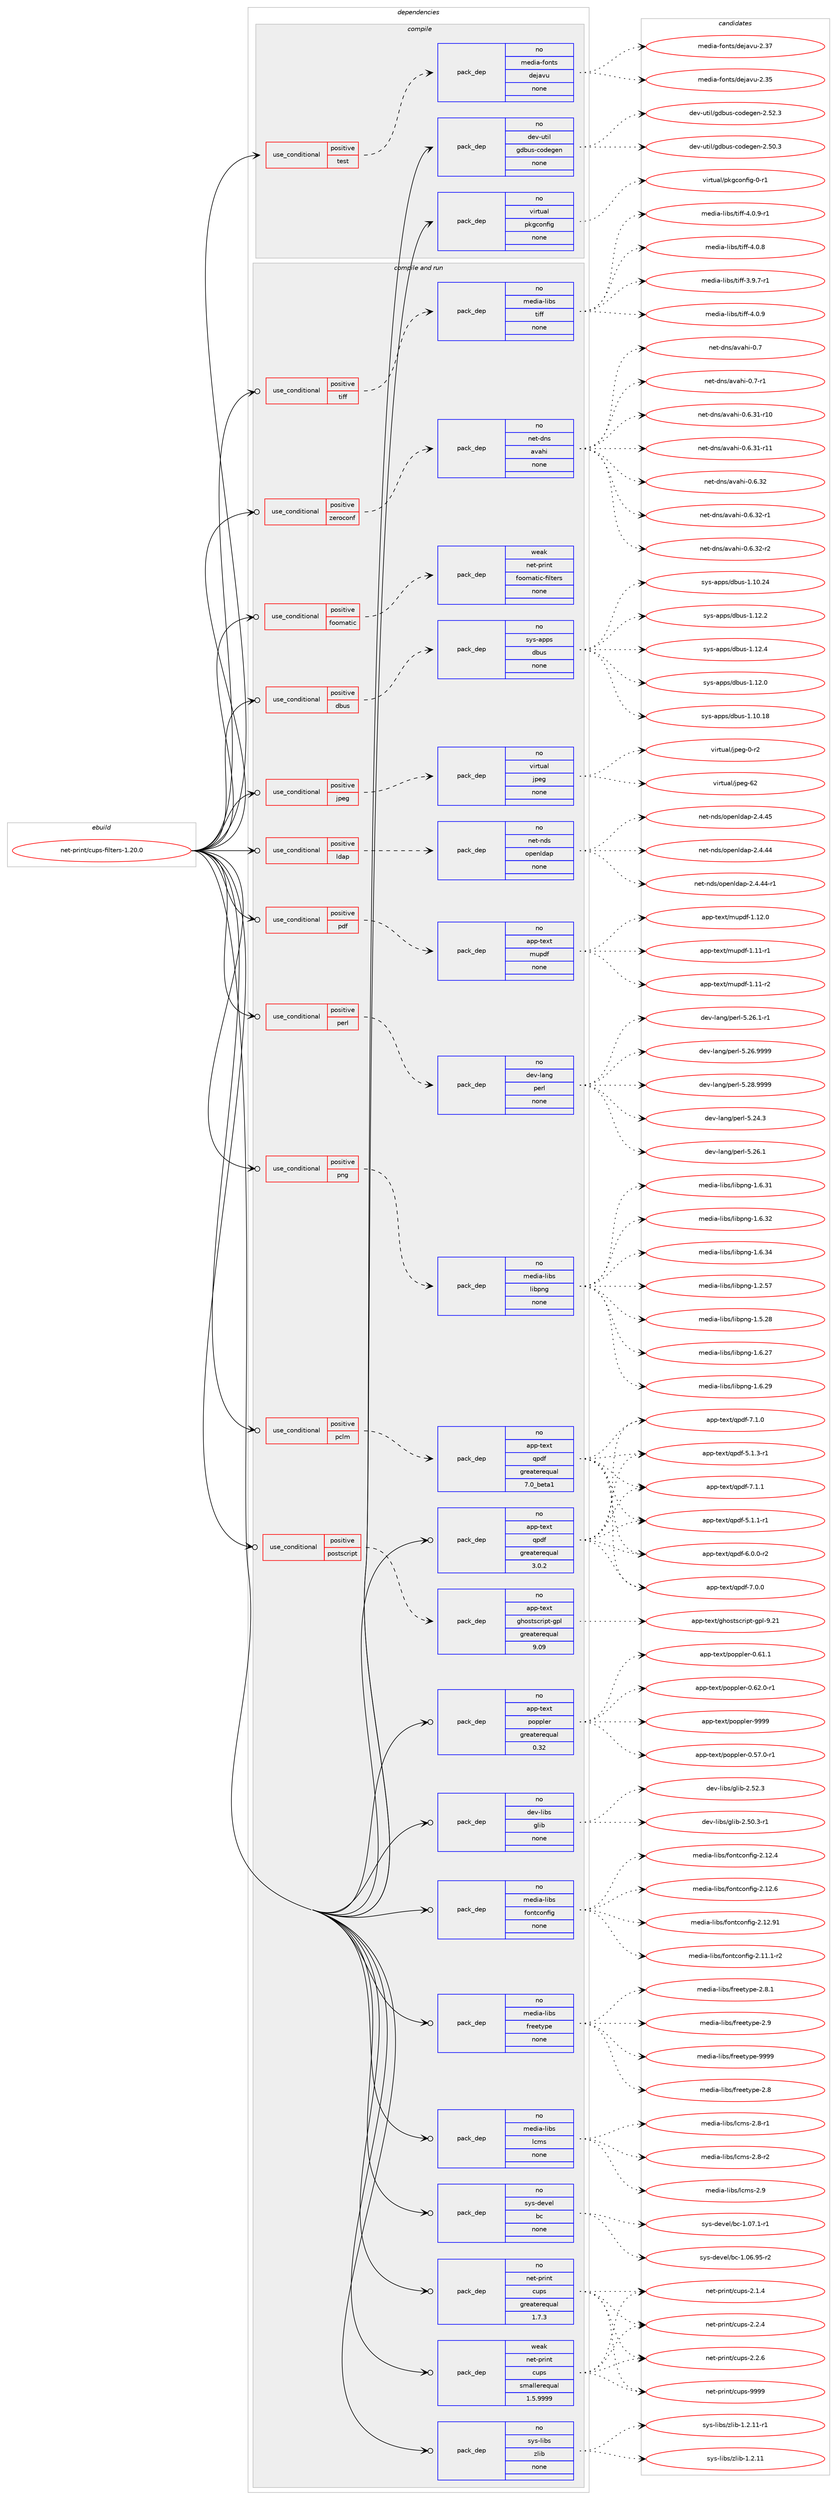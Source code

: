 digraph prolog {

# *************
# Graph options
# *************

newrank=true;
concentrate=true;
compound=true;
graph [rankdir=LR,fontname=Helvetica,fontsize=10,ranksep=1.5];#, ranksep=2.5, nodesep=0.2];
edge  [arrowhead=vee];
node  [fontname=Helvetica,fontsize=10];

# **********
# The ebuild
# **********

subgraph cluster_leftcol {
color=gray;
rank=same;
label=<<i>ebuild</i>>;
id [label="net-print/cups-filters-1.20.0", color=red, width=4, href="../net-print/cups-filters-1.20.0.svg"];
}

# ****************
# The dependencies
# ****************

subgraph cluster_midcol {
color=gray;
label=<<i>dependencies</i>>;
subgraph cluster_compile {
fillcolor="#eeeeee";
style=filled;
label=<<i>compile</i>>;
subgraph cond177 {
dependency597 [label=<<TABLE BORDER="0" CELLBORDER="1" CELLSPACING="0" CELLPADDING="4"><TR><TD ROWSPAN="3" CELLPADDING="10">use_conditional</TD></TR><TR><TD>positive</TD></TR><TR><TD>test</TD></TR></TABLE>>, shape=none, color=red];
subgraph pack406 {
dependency598 [label=<<TABLE BORDER="0" CELLBORDER="1" CELLSPACING="0" CELLPADDING="4" WIDTH="220"><TR><TD ROWSPAN="6" CELLPADDING="30">pack_dep</TD></TR><TR><TD WIDTH="110">no</TD></TR><TR><TD>media-fonts</TD></TR><TR><TD>dejavu</TD></TR><TR><TD>none</TD></TR><TR><TD></TD></TR></TABLE>>, shape=none, color=blue];
}
dependency597:e -> dependency598:w [weight=20,style="dashed",arrowhead="vee"];
}
id:e -> dependency597:w [weight=20,style="solid",arrowhead="vee"];
subgraph pack407 {
dependency599 [label=<<TABLE BORDER="0" CELLBORDER="1" CELLSPACING="0" CELLPADDING="4" WIDTH="220"><TR><TD ROWSPAN="6" CELLPADDING="30">pack_dep</TD></TR><TR><TD WIDTH="110">no</TD></TR><TR><TD>dev-util</TD></TR><TR><TD>gdbus-codegen</TD></TR><TR><TD>none</TD></TR><TR><TD></TD></TR></TABLE>>, shape=none, color=blue];
}
id:e -> dependency599:w [weight=20,style="solid",arrowhead="vee"];
subgraph pack408 {
dependency600 [label=<<TABLE BORDER="0" CELLBORDER="1" CELLSPACING="0" CELLPADDING="4" WIDTH="220"><TR><TD ROWSPAN="6" CELLPADDING="30">pack_dep</TD></TR><TR><TD WIDTH="110">no</TD></TR><TR><TD>virtual</TD></TR><TR><TD>pkgconfig</TD></TR><TR><TD>none</TD></TR><TR><TD></TD></TR></TABLE>>, shape=none, color=blue];
}
id:e -> dependency600:w [weight=20,style="solid",arrowhead="vee"];
}
subgraph cluster_compileandrun {
fillcolor="#eeeeee";
style=filled;
label=<<i>compile and run</i>>;
subgraph cond178 {
dependency601 [label=<<TABLE BORDER="0" CELLBORDER="1" CELLSPACING="0" CELLPADDING="4"><TR><TD ROWSPAN="3" CELLPADDING="10">use_conditional</TD></TR><TR><TD>positive</TD></TR><TR><TD>dbus</TD></TR></TABLE>>, shape=none, color=red];
subgraph pack409 {
dependency602 [label=<<TABLE BORDER="0" CELLBORDER="1" CELLSPACING="0" CELLPADDING="4" WIDTH="220"><TR><TD ROWSPAN="6" CELLPADDING="30">pack_dep</TD></TR><TR><TD WIDTH="110">no</TD></TR><TR><TD>sys-apps</TD></TR><TR><TD>dbus</TD></TR><TR><TD>none</TD></TR><TR><TD></TD></TR></TABLE>>, shape=none, color=blue];
}
dependency601:e -> dependency602:w [weight=20,style="dashed",arrowhead="vee"];
}
id:e -> dependency601:w [weight=20,style="solid",arrowhead="odotvee"];
subgraph cond179 {
dependency603 [label=<<TABLE BORDER="0" CELLBORDER="1" CELLSPACING="0" CELLPADDING="4"><TR><TD ROWSPAN="3" CELLPADDING="10">use_conditional</TD></TR><TR><TD>positive</TD></TR><TR><TD>foomatic</TD></TR></TABLE>>, shape=none, color=red];
subgraph pack410 {
dependency604 [label=<<TABLE BORDER="0" CELLBORDER="1" CELLSPACING="0" CELLPADDING="4" WIDTH="220"><TR><TD ROWSPAN="6" CELLPADDING="30">pack_dep</TD></TR><TR><TD WIDTH="110">weak</TD></TR><TR><TD>net-print</TD></TR><TR><TD>foomatic-filters</TD></TR><TR><TD>none</TD></TR><TR><TD></TD></TR></TABLE>>, shape=none, color=blue];
}
dependency603:e -> dependency604:w [weight=20,style="dashed",arrowhead="vee"];
}
id:e -> dependency603:w [weight=20,style="solid",arrowhead="odotvee"];
subgraph cond180 {
dependency605 [label=<<TABLE BORDER="0" CELLBORDER="1" CELLSPACING="0" CELLPADDING="4"><TR><TD ROWSPAN="3" CELLPADDING="10">use_conditional</TD></TR><TR><TD>positive</TD></TR><TR><TD>jpeg</TD></TR></TABLE>>, shape=none, color=red];
subgraph pack411 {
dependency606 [label=<<TABLE BORDER="0" CELLBORDER="1" CELLSPACING="0" CELLPADDING="4" WIDTH="220"><TR><TD ROWSPAN="6" CELLPADDING="30">pack_dep</TD></TR><TR><TD WIDTH="110">no</TD></TR><TR><TD>virtual</TD></TR><TR><TD>jpeg</TD></TR><TR><TD>none</TD></TR><TR><TD></TD></TR></TABLE>>, shape=none, color=blue];
}
dependency605:e -> dependency606:w [weight=20,style="dashed",arrowhead="vee"];
}
id:e -> dependency605:w [weight=20,style="solid",arrowhead="odotvee"];
subgraph cond181 {
dependency607 [label=<<TABLE BORDER="0" CELLBORDER="1" CELLSPACING="0" CELLPADDING="4"><TR><TD ROWSPAN="3" CELLPADDING="10">use_conditional</TD></TR><TR><TD>positive</TD></TR><TR><TD>ldap</TD></TR></TABLE>>, shape=none, color=red];
subgraph pack412 {
dependency608 [label=<<TABLE BORDER="0" CELLBORDER="1" CELLSPACING="0" CELLPADDING="4" WIDTH="220"><TR><TD ROWSPAN="6" CELLPADDING="30">pack_dep</TD></TR><TR><TD WIDTH="110">no</TD></TR><TR><TD>net-nds</TD></TR><TR><TD>openldap</TD></TR><TR><TD>none</TD></TR><TR><TD></TD></TR></TABLE>>, shape=none, color=blue];
}
dependency607:e -> dependency608:w [weight=20,style="dashed",arrowhead="vee"];
}
id:e -> dependency607:w [weight=20,style="solid",arrowhead="odotvee"];
subgraph cond182 {
dependency609 [label=<<TABLE BORDER="0" CELLBORDER="1" CELLSPACING="0" CELLPADDING="4"><TR><TD ROWSPAN="3" CELLPADDING="10">use_conditional</TD></TR><TR><TD>positive</TD></TR><TR><TD>pclm</TD></TR></TABLE>>, shape=none, color=red];
subgraph pack413 {
dependency610 [label=<<TABLE BORDER="0" CELLBORDER="1" CELLSPACING="0" CELLPADDING="4" WIDTH="220"><TR><TD ROWSPAN="6" CELLPADDING="30">pack_dep</TD></TR><TR><TD WIDTH="110">no</TD></TR><TR><TD>app-text</TD></TR><TR><TD>qpdf</TD></TR><TR><TD>greaterequal</TD></TR><TR><TD>7.0_beta1</TD></TR></TABLE>>, shape=none, color=blue];
}
dependency609:e -> dependency610:w [weight=20,style="dashed",arrowhead="vee"];
}
id:e -> dependency609:w [weight=20,style="solid",arrowhead="odotvee"];
subgraph cond183 {
dependency611 [label=<<TABLE BORDER="0" CELLBORDER="1" CELLSPACING="0" CELLPADDING="4"><TR><TD ROWSPAN="3" CELLPADDING="10">use_conditional</TD></TR><TR><TD>positive</TD></TR><TR><TD>pdf</TD></TR></TABLE>>, shape=none, color=red];
subgraph pack414 {
dependency612 [label=<<TABLE BORDER="0" CELLBORDER="1" CELLSPACING="0" CELLPADDING="4" WIDTH="220"><TR><TD ROWSPAN="6" CELLPADDING="30">pack_dep</TD></TR><TR><TD WIDTH="110">no</TD></TR><TR><TD>app-text</TD></TR><TR><TD>mupdf</TD></TR><TR><TD>none</TD></TR><TR><TD></TD></TR></TABLE>>, shape=none, color=blue];
}
dependency611:e -> dependency612:w [weight=20,style="dashed",arrowhead="vee"];
}
id:e -> dependency611:w [weight=20,style="solid",arrowhead="odotvee"];
subgraph cond184 {
dependency613 [label=<<TABLE BORDER="0" CELLBORDER="1" CELLSPACING="0" CELLPADDING="4"><TR><TD ROWSPAN="3" CELLPADDING="10">use_conditional</TD></TR><TR><TD>positive</TD></TR><TR><TD>perl</TD></TR></TABLE>>, shape=none, color=red];
subgraph pack415 {
dependency614 [label=<<TABLE BORDER="0" CELLBORDER="1" CELLSPACING="0" CELLPADDING="4" WIDTH="220"><TR><TD ROWSPAN="6" CELLPADDING="30">pack_dep</TD></TR><TR><TD WIDTH="110">no</TD></TR><TR><TD>dev-lang</TD></TR><TR><TD>perl</TD></TR><TR><TD>none</TD></TR><TR><TD></TD></TR></TABLE>>, shape=none, color=blue];
}
dependency613:e -> dependency614:w [weight=20,style="dashed",arrowhead="vee"];
}
id:e -> dependency613:w [weight=20,style="solid",arrowhead="odotvee"];
subgraph cond185 {
dependency615 [label=<<TABLE BORDER="0" CELLBORDER="1" CELLSPACING="0" CELLPADDING="4"><TR><TD ROWSPAN="3" CELLPADDING="10">use_conditional</TD></TR><TR><TD>positive</TD></TR><TR><TD>png</TD></TR></TABLE>>, shape=none, color=red];
subgraph pack416 {
dependency616 [label=<<TABLE BORDER="0" CELLBORDER="1" CELLSPACING="0" CELLPADDING="4" WIDTH="220"><TR><TD ROWSPAN="6" CELLPADDING="30">pack_dep</TD></TR><TR><TD WIDTH="110">no</TD></TR><TR><TD>media-libs</TD></TR><TR><TD>libpng</TD></TR><TR><TD>none</TD></TR><TR><TD></TD></TR></TABLE>>, shape=none, color=blue];
}
dependency615:e -> dependency616:w [weight=20,style="dashed",arrowhead="vee"];
}
id:e -> dependency615:w [weight=20,style="solid",arrowhead="odotvee"];
subgraph cond186 {
dependency617 [label=<<TABLE BORDER="0" CELLBORDER="1" CELLSPACING="0" CELLPADDING="4"><TR><TD ROWSPAN="3" CELLPADDING="10">use_conditional</TD></TR><TR><TD>positive</TD></TR><TR><TD>postscript</TD></TR></TABLE>>, shape=none, color=red];
subgraph pack417 {
dependency618 [label=<<TABLE BORDER="0" CELLBORDER="1" CELLSPACING="0" CELLPADDING="4" WIDTH="220"><TR><TD ROWSPAN="6" CELLPADDING="30">pack_dep</TD></TR><TR><TD WIDTH="110">no</TD></TR><TR><TD>app-text</TD></TR><TR><TD>ghostscript-gpl</TD></TR><TR><TD>greaterequal</TD></TR><TR><TD>9.09</TD></TR></TABLE>>, shape=none, color=blue];
}
dependency617:e -> dependency618:w [weight=20,style="dashed",arrowhead="vee"];
}
id:e -> dependency617:w [weight=20,style="solid",arrowhead="odotvee"];
subgraph cond187 {
dependency619 [label=<<TABLE BORDER="0" CELLBORDER="1" CELLSPACING="0" CELLPADDING="4"><TR><TD ROWSPAN="3" CELLPADDING="10">use_conditional</TD></TR><TR><TD>positive</TD></TR><TR><TD>tiff</TD></TR></TABLE>>, shape=none, color=red];
subgraph pack418 {
dependency620 [label=<<TABLE BORDER="0" CELLBORDER="1" CELLSPACING="0" CELLPADDING="4" WIDTH="220"><TR><TD ROWSPAN="6" CELLPADDING="30">pack_dep</TD></TR><TR><TD WIDTH="110">no</TD></TR><TR><TD>media-libs</TD></TR><TR><TD>tiff</TD></TR><TR><TD>none</TD></TR><TR><TD></TD></TR></TABLE>>, shape=none, color=blue];
}
dependency619:e -> dependency620:w [weight=20,style="dashed",arrowhead="vee"];
}
id:e -> dependency619:w [weight=20,style="solid",arrowhead="odotvee"];
subgraph cond188 {
dependency621 [label=<<TABLE BORDER="0" CELLBORDER="1" CELLSPACING="0" CELLPADDING="4"><TR><TD ROWSPAN="3" CELLPADDING="10">use_conditional</TD></TR><TR><TD>positive</TD></TR><TR><TD>zeroconf</TD></TR></TABLE>>, shape=none, color=red];
subgraph pack419 {
dependency622 [label=<<TABLE BORDER="0" CELLBORDER="1" CELLSPACING="0" CELLPADDING="4" WIDTH="220"><TR><TD ROWSPAN="6" CELLPADDING="30">pack_dep</TD></TR><TR><TD WIDTH="110">no</TD></TR><TR><TD>net-dns</TD></TR><TR><TD>avahi</TD></TR><TR><TD>none</TD></TR><TR><TD></TD></TR></TABLE>>, shape=none, color=blue];
}
dependency621:e -> dependency622:w [weight=20,style="dashed",arrowhead="vee"];
}
id:e -> dependency621:w [weight=20,style="solid",arrowhead="odotvee"];
subgraph pack420 {
dependency623 [label=<<TABLE BORDER="0" CELLBORDER="1" CELLSPACING="0" CELLPADDING="4" WIDTH="220"><TR><TD ROWSPAN="6" CELLPADDING="30">pack_dep</TD></TR><TR><TD WIDTH="110">no</TD></TR><TR><TD>app-text</TD></TR><TR><TD>poppler</TD></TR><TR><TD>greaterequal</TD></TR><TR><TD>0.32</TD></TR></TABLE>>, shape=none, color=blue];
}
id:e -> dependency623:w [weight=20,style="solid",arrowhead="odotvee"];
subgraph pack421 {
dependency624 [label=<<TABLE BORDER="0" CELLBORDER="1" CELLSPACING="0" CELLPADDING="4" WIDTH="220"><TR><TD ROWSPAN="6" CELLPADDING="30">pack_dep</TD></TR><TR><TD WIDTH="110">no</TD></TR><TR><TD>app-text</TD></TR><TR><TD>qpdf</TD></TR><TR><TD>greaterequal</TD></TR><TR><TD>3.0.2</TD></TR></TABLE>>, shape=none, color=blue];
}
id:e -> dependency624:w [weight=20,style="solid",arrowhead="odotvee"];
subgraph pack422 {
dependency625 [label=<<TABLE BORDER="0" CELLBORDER="1" CELLSPACING="0" CELLPADDING="4" WIDTH="220"><TR><TD ROWSPAN="6" CELLPADDING="30">pack_dep</TD></TR><TR><TD WIDTH="110">no</TD></TR><TR><TD>dev-libs</TD></TR><TR><TD>glib</TD></TR><TR><TD>none</TD></TR><TR><TD></TD></TR></TABLE>>, shape=none, color=blue];
}
id:e -> dependency625:w [weight=20,style="solid",arrowhead="odotvee"];
subgraph pack423 {
dependency626 [label=<<TABLE BORDER="0" CELLBORDER="1" CELLSPACING="0" CELLPADDING="4" WIDTH="220"><TR><TD ROWSPAN="6" CELLPADDING="30">pack_dep</TD></TR><TR><TD WIDTH="110">no</TD></TR><TR><TD>media-libs</TD></TR><TR><TD>fontconfig</TD></TR><TR><TD>none</TD></TR><TR><TD></TD></TR></TABLE>>, shape=none, color=blue];
}
id:e -> dependency626:w [weight=20,style="solid",arrowhead="odotvee"];
subgraph pack424 {
dependency627 [label=<<TABLE BORDER="0" CELLBORDER="1" CELLSPACING="0" CELLPADDING="4" WIDTH="220"><TR><TD ROWSPAN="6" CELLPADDING="30">pack_dep</TD></TR><TR><TD WIDTH="110">no</TD></TR><TR><TD>media-libs</TD></TR><TR><TD>freetype</TD></TR><TR><TD>none</TD></TR><TR><TD></TD></TR></TABLE>>, shape=none, color=blue];
}
id:e -> dependency627:w [weight=20,style="solid",arrowhead="odotvee"];
subgraph pack425 {
dependency628 [label=<<TABLE BORDER="0" CELLBORDER="1" CELLSPACING="0" CELLPADDING="4" WIDTH="220"><TR><TD ROWSPAN="6" CELLPADDING="30">pack_dep</TD></TR><TR><TD WIDTH="110">no</TD></TR><TR><TD>media-libs</TD></TR><TR><TD>lcms</TD></TR><TR><TD>none</TD></TR><TR><TD></TD></TR></TABLE>>, shape=none, color=blue];
}
id:e -> dependency628:w [weight=20,style="solid",arrowhead="odotvee"];
subgraph pack426 {
dependency629 [label=<<TABLE BORDER="0" CELLBORDER="1" CELLSPACING="0" CELLPADDING="4" WIDTH="220"><TR><TD ROWSPAN="6" CELLPADDING="30">pack_dep</TD></TR><TR><TD WIDTH="110">no</TD></TR><TR><TD>net-print</TD></TR><TR><TD>cups</TD></TR><TR><TD>greaterequal</TD></TR><TR><TD>1.7.3</TD></TR></TABLE>>, shape=none, color=blue];
}
id:e -> dependency629:w [weight=20,style="solid",arrowhead="odotvee"];
subgraph pack427 {
dependency630 [label=<<TABLE BORDER="0" CELLBORDER="1" CELLSPACING="0" CELLPADDING="4" WIDTH="220"><TR><TD ROWSPAN="6" CELLPADDING="30">pack_dep</TD></TR><TR><TD WIDTH="110">no</TD></TR><TR><TD>sys-devel</TD></TR><TR><TD>bc</TD></TR><TR><TD>none</TD></TR><TR><TD></TD></TR></TABLE>>, shape=none, color=blue];
}
id:e -> dependency630:w [weight=20,style="solid",arrowhead="odotvee"];
subgraph pack428 {
dependency631 [label=<<TABLE BORDER="0" CELLBORDER="1" CELLSPACING="0" CELLPADDING="4" WIDTH="220"><TR><TD ROWSPAN="6" CELLPADDING="30">pack_dep</TD></TR><TR><TD WIDTH="110">no</TD></TR><TR><TD>sys-libs</TD></TR><TR><TD>zlib</TD></TR><TR><TD>none</TD></TR><TR><TD></TD></TR></TABLE>>, shape=none, color=blue];
}
id:e -> dependency631:w [weight=20,style="solid",arrowhead="odotvee"];
subgraph pack429 {
dependency632 [label=<<TABLE BORDER="0" CELLBORDER="1" CELLSPACING="0" CELLPADDING="4" WIDTH="220"><TR><TD ROWSPAN="6" CELLPADDING="30">pack_dep</TD></TR><TR><TD WIDTH="110">weak</TD></TR><TR><TD>net-print</TD></TR><TR><TD>cups</TD></TR><TR><TD>smallerequal</TD></TR><TR><TD>1.5.9999</TD></TR></TABLE>>, shape=none, color=blue];
}
id:e -> dependency632:w [weight=20,style="solid",arrowhead="odotvee"];
}
subgraph cluster_run {
fillcolor="#eeeeee";
style=filled;
label=<<i>run</i>>;
}
}

# **************
# The candidates
# **************

subgraph cluster_choices {
rank=same;
color=gray;
label=<<i>candidates</i>>;

subgraph choice406 {
color=black;
nodesep=1;
choice109101100105974510211111011611547100101106971181174550465153 [label="media-fonts/dejavu-2.35", color=red, width=4,href="../media-fonts/dejavu-2.35.svg"];
choice109101100105974510211111011611547100101106971181174550465155 [label="media-fonts/dejavu-2.37", color=red, width=4,href="../media-fonts/dejavu-2.37.svg"];
dependency598:e -> choice109101100105974510211111011611547100101106971181174550465153:w [style=dotted,weight="100"];
dependency598:e -> choice109101100105974510211111011611547100101106971181174550465155:w [style=dotted,weight="100"];
}
subgraph choice407 {
color=black;
nodesep=1;
choice100101118451171161051084710310098117115459911110010110310111045504653484651 [label="dev-util/gdbus-codegen-2.50.3", color=red, width=4,href="../dev-util/gdbus-codegen-2.50.3.svg"];
choice100101118451171161051084710310098117115459911110010110310111045504653504651 [label="dev-util/gdbus-codegen-2.52.3", color=red, width=4,href="../dev-util/gdbus-codegen-2.52.3.svg"];
dependency599:e -> choice100101118451171161051084710310098117115459911110010110310111045504653484651:w [style=dotted,weight="100"];
dependency599:e -> choice100101118451171161051084710310098117115459911110010110310111045504653504651:w [style=dotted,weight="100"];
}
subgraph choice408 {
color=black;
nodesep=1;
choice11810511411611797108471121071039911111010210510345484511449 [label="virtual/pkgconfig-0-r1", color=red, width=4,href="../virtual/pkgconfig-0-r1.svg"];
dependency600:e -> choice11810511411611797108471121071039911111010210510345484511449:w [style=dotted,weight="100"];
}
subgraph choice409 {
color=black;
nodesep=1;
choice1151211154597112112115471009811711545494649504648 [label="sys-apps/dbus-1.12.0", color=red, width=4,href="../sys-apps/dbus-1.12.0.svg"];
choice115121115459711211211547100981171154549464948464956 [label="sys-apps/dbus-1.10.18", color=red, width=4,href="../sys-apps/dbus-1.10.18.svg"];
choice115121115459711211211547100981171154549464948465052 [label="sys-apps/dbus-1.10.24", color=red, width=4,href="../sys-apps/dbus-1.10.24.svg"];
choice1151211154597112112115471009811711545494649504650 [label="sys-apps/dbus-1.12.2", color=red, width=4,href="../sys-apps/dbus-1.12.2.svg"];
choice1151211154597112112115471009811711545494649504652 [label="sys-apps/dbus-1.12.4", color=red, width=4,href="../sys-apps/dbus-1.12.4.svg"];
dependency602:e -> choice1151211154597112112115471009811711545494649504648:w [style=dotted,weight="100"];
dependency602:e -> choice115121115459711211211547100981171154549464948464956:w [style=dotted,weight="100"];
dependency602:e -> choice115121115459711211211547100981171154549464948465052:w [style=dotted,weight="100"];
dependency602:e -> choice1151211154597112112115471009811711545494649504650:w [style=dotted,weight="100"];
dependency602:e -> choice1151211154597112112115471009811711545494649504652:w [style=dotted,weight="100"];
}
subgraph choice410 {
color=black;
nodesep=1;
}
subgraph choice411 {
color=black;
nodesep=1;
choice118105114116117971084710611210110345484511450 [label="virtual/jpeg-0-r2", color=red, width=4,href="../virtual/jpeg-0-r2.svg"];
choice1181051141161179710847106112101103455450 [label="virtual/jpeg-62", color=red, width=4,href="../virtual/jpeg-62.svg"];
dependency606:e -> choice118105114116117971084710611210110345484511450:w [style=dotted,weight="100"];
dependency606:e -> choice1181051141161179710847106112101103455450:w [style=dotted,weight="100"];
}
subgraph choice412 {
color=black;
nodesep=1;
choice11010111645110100115471111121011101081009711245504652465252 [label="net-nds/openldap-2.4.44", color=red, width=4,href="../net-nds/openldap-2.4.44.svg"];
choice110101116451101001154711111210111010810097112455046524652524511449 [label="net-nds/openldap-2.4.44-r1", color=red, width=4,href="../net-nds/openldap-2.4.44-r1.svg"];
choice11010111645110100115471111121011101081009711245504652465253 [label="net-nds/openldap-2.4.45", color=red, width=4,href="../net-nds/openldap-2.4.45.svg"];
dependency608:e -> choice11010111645110100115471111121011101081009711245504652465252:w [style=dotted,weight="100"];
dependency608:e -> choice110101116451101001154711111210111010810097112455046524652524511449:w [style=dotted,weight="100"];
dependency608:e -> choice11010111645110100115471111121011101081009711245504652465253:w [style=dotted,weight="100"];
}
subgraph choice413 {
color=black;
nodesep=1;
choice9711211245116101120116471131121001024553464946494511449 [label="app-text/qpdf-5.1.1-r1", color=red, width=4,href="../app-text/qpdf-5.1.1-r1.svg"];
choice9711211245116101120116471131121001024553464946514511449 [label="app-text/qpdf-5.1.3-r1", color=red, width=4,href="../app-text/qpdf-5.1.3-r1.svg"];
choice9711211245116101120116471131121001024554464846484511450 [label="app-text/qpdf-6.0.0-r2", color=red, width=4,href="../app-text/qpdf-6.0.0-r2.svg"];
choice971121124511610112011647113112100102455546484648 [label="app-text/qpdf-7.0.0", color=red, width=4,href="../app-text/qpdf-7.0.0.svg"];
choice971121124511610112011647113112100102455546494648 [label="app-text/qpdf-7.1.0", color=red, width=4,href="../app-text/qpdf-7.1.0.svg"];
choice971121124511610112011647113112100102455546494649 [label="app-text/qpdf-7.1.1", color=red, width=4,href="../app-text/qpdf-7.1.1.svg"];
dependency610:e -> choice9711211245116101120116471131121001024553464946494511449:w [style=dotted,weight="100"];
dependency610:e -> choice9711211245116101120116471131121001024553464946514511449:w [style=dotted,weight="100"];
dependency610:e -> choice9711211245116101120116471131121001024554464846484511450:w [style=dotted,weight="100"];
dependency610:e -> choice971121124511610112011647113112100102455546484648:w [style=dotted,weight="100"];
dependency610:e -> choice971121124511610112011647113112100102455546494648:w [style=dotted,weight="100"];
dependency610:e -> choice971121124511610112011647113112100102455546494649:w [style=dotted,weight="100"];
}
subgraph choice414 {
color=black;
nodesep=1;
choice97112112451161011201164710911711210010245494649494511449 [label="app-text/mupdf-1.11-r1", color=red, width=4,href="../app-text/mupdf-1.11-r1.svg"];
choice97112112451161011201164710911711210010245494649494511450 [label="app-text/mupdf-1.11-r2", color=red, width=4,href="../app-text/mupdf-1.11-r2.svg"];
choice97112112451161011201164710911711210010245494649504648 [label="app-text/mupdf-1.12.0", color=red, width=4,href="../app-text/mupdf-1.12.0.svg"];
dependency612:e -> choice97112112451161011201164710911711210010245494649494511449:w [style=dotted,weight="100"];
dependency612:e -> choice97112112451161011201164710911711210010245494649494511450:w [style=dotted,weight="100"];
dependency612:e -> choice97112112451161011201164710911711210010245494649504648:w [style=dotted,weight="100"];
}
subgraph choice415 {
color=black;
nodesep=1;
choice10010111845108971101034711210111410845534650524651 [label="dev-lang/perl-5.24.3", color=red, width=4,href="../dev-lang/perl-5.24.3.svg"];
choice10010111845108971101034711210111410845534650544649 [label="dev-lang/perl-5.26.1", color=red, width=4,href="../dev-lang/perl-5.26.1.svg"];
choice100101118451089711010347112101114108455346505446494511449 [label="dev-lang/perl-5.26.1-r1", color=red, width=4,href="../dev-lang/perl-5.26.1-r1.svg"];
choice10010111845108971101034711210111410845534650544657575757 [label="dev-lang/perl-5.26.9999", color=red, width=4,href="../dev-lang/perl-5.26.9999.svg"];
choice10010111845108971101034711210111410845534650564657575757 [label="dev-lang/perl-5.28.9999", color=red, width=4,href="../dev-lang/perl-5.28.9999.svg"];
dependency614:e -> choice10010111845108971101034711210111410845534650524651:w [style=dotted,weight="100"];
dependency614:e -> choice10010111845108971101034711210111410845534650544649:w [style=dotted,weight="100"];
dependency614:e -> choice100101118451089711010347112101114108455346505446494511449:w [style=dotted,weight="100"];
dependency614:e -> choice10010111845108971101034711210111410845534650544657575757:w [style=dotted,weight="100"];
dependency614:e -> choice10010111845108971101034711210111410845534650564657575757:w [style=dotted,weight="100"];
}
subgraph choice416 {
color=black;
nodesep=1;
choice109101100105974510810598115471081059811211010345494650465355 [label="media-libs/libpng-1.2.57", color=red, width=4,href="../media-libs/libpng-1.2.57.svg"];
choice109101100105974510810598115471081059811211010345494653465056 [label="media-libs/libpng-1.5.28", color=red, width=4,href="../media-libs/libpng-1.5.28.svg"];
choice109101100105974510810598115471081059811211010345494654465055 [label="media-libs/libpng-1.6.27", color=red, width=4,href="../media-libs/libpng-1.6.27.svg"];
choice109101100105974510810598115471081059811211010345494654465057 [label="media-libs/libpng-1.6.29", color=red, width=4,href="../media-libs/libpng-1.6.29.svg"];
choice109101100105974510810598115471081059811211010345494654465149 [label="media-libs/libpng-1.6.31", color=red, width=4,href="../media-libs/libpng-1.6.31.svg"];
choice109101100105974510810598115471081059811211010345494654465150 [label="media-libs/libpng-1.6.32", color=red, width=4,href="../media-libs/libpng-1.6.32.svg"];
choice109101100105974510810598115471081059811211010345494654465152 [label="media-libs/libpng-1.6.34", color=red, width=4,href="../media-libs/libpng-1.6.34.svg"];
dependency616:e -> choice109101100105974510810598115471081059811211010345494650465355:w [style=dotted,weight="100"];
dependency616:e -> choice109101100105974510810598115471081059811211010345494653465056:w [style=dotted,weight="100"];
dependency616:e -> choice109101100105974510810598115471081059811211010345494654465055:w [style=dotted,weight="100"];
dependency616:e -> choice109101100105974510810598115471081059811211010345494654465057:w [style=dotted,weight="100"];
dependency616:e -> choice109101100105974510810598115471081059811211010345494654465149:w [style=dotted,weight="100"];
dependency616:e -> choice109101100105974510810598115471081059811211010345494654465150:w [style=dotted,weight="100"];
dependency616:e -> choice109101100105974510810598115471081059811211010345494654465152:w [style=dotted,weight="100"];
}
subgraph choice417 {
color=black;
nodesep=1;
choice97112112451161011201164710310411111511611599114105112116451031121084557465049 [label="app-text/ghostscript-gpl-9.21", color=red, width=4,href="../app-text/ghostscript-gpl-9.21.svg"];
dependency618:e -> choice97112112451161011201164710310411111511611599114105112116451031121084557465049:w [style=dotted,weight="100"];
}
subgraph choice418 {
color=black;
nodesep=1;
choice109101100105974510810598115471161051021024551465746554511449 [label="media-libs/tiff-3.9.7-r1", color=red, width=4,href="../media-libs/tiff-3.9.7-r1.svg"];
choice10910110010597451081059811547116105102102455246484656 [label="media-libs/tiff-4.0.8", color=red, width=4,href="../media-libs/tiff-4.0.8.svg"];
choice10910110010597451081059811547116105102102455246484657 [label="media-libs/tiff-4.0.9", color=red, width=4,href="../media-libs/tiff-4.0.9.svg"];
choice109101100105974510810598115471161051021024552464846574511449 [label="media-libs/tiff-4.0.9-r1", color=red, width=4,href="../media-libs/tiff-4.0.9-r1.svg"];
dependency620:e -> choice109101100105974510810598115471161051021024551465746554511449:w [style=dotted,weight="100"];
dependency620:e -> choice10910110010597451081059811547116105102102455246484656:w [style=dotted,weight="100"];
dependency620:e -> choice10910110010597451081059811547116105102102455246484657:w [style=dotted,weight="100"];
dependency620:e -> choice109101100105974510810598115471161051021024552464846574511449:w [style=dotted,weight="100"];
}
subgraph choice419 {
color=black;
nodesep=1;
choice1101011164510011011547971189710410545484654465149451144948 [label="net-dns/avahi-0.6.31-r10", color=red, width=4,href="../net-dns/avahi-0.6.31-r10.svg"];
choice1101011164510011011547971189710410545484654465149451144949 [label="net-dns/avahi-0.6.31-r11", color=red, width=4,href="../net-dns/avahi-0.6.31-r11.svg"];
choice1101011164510011011547971189710410545484654465150 [label="net-dns/avahi-0.6.32", color=red, width=4,href="../net-dns/avahi-0.6.32.svg"];
choice11010111645100110115479711897104105454846544651504511449 [label="net-dns/avahi-0.6.32-r1", color=red, width=4,href="../net-dns/avahi-0.6.32-r1.svg"];
choice11010111645100110115479711897104105454846544651504511450 [label="net-dns/avahi-0.6.32-r2", color=red, width=4,href="../net-dns/avahi-0.6.32-r2.svg"];
choice1101011164510011011547971189710410545484655 [label="net-dns/avahi-0.7", color=red, width=4,href="../net-dns/avahi-0.7.svg"];
choice11010111645100110115479711897104105454846554511449 [label="net-dns/avahi-0.7-r1", color=red, width=4,href="../net-dns/avahi-0.7-r1.svg"];
dependency622:e -> choice1101011164510011011547971189710410545484654465149451144948:w [style=dotted,weight="100"];
dependency622:e -> choice1101011164510011011547971189710410545484654465149451144949:w [style=dotted,weight="100"];
dependency622:e -> choice1101011164510011011547971189710410545484654465150:w [style=dotted,weight="100"];
dependency622:e -> choice11010111645100110115479711897104105454846544651504511449:w [style=dotted,weight="100"];
dependency622:e -> choice11010111645100110115479711897104105454846544651504511450:w [style=dotted,weight="100"];
dependency622:e -> choice1101011164510011011547971189710410545484655:w [style=dotted,weight="100"];
dependency622:e -> choice11010111645100110115479711897104105454846554511449:w [style=dotted,weight="100"];
}
subgraph choice420 {
color=black;
nodesep=1;
choice971121124511610112011647112111112112108101114454846535546484511449 [label="app-text/poppler-0.57.0-r1", color=red, width=4,href="../app-text/poppler-0.57.0-r1.svg"];
choice97112112451161011201164711211111211210810111445484654494649 [label="app-text/poppler-0.61.1", color=red, width=4,href="../app-text/poppler-0.61.1.svg"];
choice971121124511610112011647112111112112108101114454846545046484511449 [label="app-text/poppler-0.62.0-r1", color=red, width=4,href="../app-text/poppler-0.62.0-r1.svg"];
choice9711211245116101120116471121111121121081011144557575757 [label="app-text/poppler-9999", color=red, width=4,href="../app-text/poppler-9999.svg"];
dependency623:e -> choice971121124511610112011647112111112112108101114454846535546484511449:w [style=dotted,weight="100"];
dependency623:e -> choice97112112451161011201164711211111211210810111445484654494649:w [style=dotted,weight="100"];
dependency623:e -> choice971121124511610112011647112111112112108101114454846545046484511449:w [style=dotted,weight="100"];
dependency623:e -> choice9711211245116101120116471121111121121081011144557575757:w [style=dotted,weight="100"];
}
subgraph choice421 {
color=black;
nodesep=1;
choice9711211245116101120116471131121001024553464946494511449 [label="app-text/qpdf-5.1.1-r1", color=red, width=4,href="../app-text/qpdf-5.1.1-r1.svg"];
choice9711211245116101120116471131121001024553464946514511449 [label="app-text/qpdf-5.1.3-r1", color=red, width=4,href="../app-text/qpdf-5.1.3-r1.svg"];
choice9711211245116101120116471131121001024554464846484511450 [label="app-text/qpdf-6.0.0-r2", color=red, width=4,href="../app-text/qpdf-6.0.0-r2.svg"];
choice971121124511610112011647113112100102455546484648 [label="app-text/qpdf-7.0.0", color=red, width=4,href="../app-text/qpdf-7.0.0.svg"];
choice971121124511610112011647113112100102455546494648 [label="app-text/qpdf-7.1.0", color=red, width=4,href="../app-text/qpdf-7.1.0.svg"];
choice971121124511610112011647113112100102455546494649 [label="app-text/qpdf-7.1.1", color=red, width=4,href="../app-text/qpdf-7.1.1.svg"];
dependency624:e -> choice9711211245116101120116471131121001024553464946494511449:w [style=dotted,weight="100"];
dependency624:e -> choice9711211245116101120116471131121001024553464946514511449:w [style=dotted,weight="100"];
dependency624:e -> choice9711211245116101120116471131121001024554464846484511450:w [style=dotted,weight="100"];
dependency624:e -> choice971121124511610112011647113112100102455546484648:w [style=dotted,weight="100"];
dependency624:e -> choice971121124511610112011647113112100102455546494648:w [style=dotted,weight="100"];
dependency624:e -> choice971121124511610112011647113112100102455546494649:w [style=dotted,weight="100"];
}
subgraph choice422 {
color=black;
nodesep=1;
choice10010111845108105981154710310810598455046534846514511449 [label="dev-libs/glib-2.50.3-r1", color=red, width=4,href="../dev-libs/glib-2.50.3-r1.svg"];
choice1001011184510810598115471031081059845504653504651 [label="dev-libs/glib-2.52.3", color=red, width=4,href="../dev-libs/glib-2.52.3.svg"];
dependency625:e -> choice10010111845108105981154710310810598455046534846514511449:w [style=dotted,weight="100"];
dependency625:e -> choice1001011184510810598115471031081059845504653504651:w [style=dotted,weight="100"];
}
subgraph choice423 {
color=black;
nodesep=1;
choice1091011001059745108105981154710211111011699111110102105103455046494946494511450 [label="media-libs/fontconfig-2.11.1-r2", color=red, width=4,href="../media-libs/fontconfig-2.11.1-r2.svg"];
choice109101100105974510810598115471021111101169911111010210510345504649504652 [label="media-libs/fontconfig-2.12.4", color=red, width=4,href="../media-libs/fontconfig-2.12.4.svg"];
choice109101100105974510810598115471021111101169911111010210510345504649504654 [label="media-libs/fontconfig-2.12.6", color=red, width=4,href="../media-libs/fontconfig-2.12.6.svg"];
choice10910110010597451081059811547102111110116991111101021051034550464950465749 [label="media-libs/fontconfig-2.12.91", color=red, width=4,href="../media-libs/fontconfig-2.12.91.svg"];
dependency626:e -> choice1091011001059745108105981154710211111011699111110102105103455046494946494511450:w [style=dotted,weight="100"];
dependency626:e -> choice109101100105974510810598115471021111101169911111010210510345504649504652:w [style=dotted,weight="100"];
dependency626:e -> choice109101100105974510810598115471021111101169911111010210510345504649504654:w [style=dotted,weight="100"];
dependency626:e -> choice10910110010597451081059811547102111110116991111101021051034550464950465749:w [style=dotted,weight="100"];
}
subgraph choice424 {
color=black;
nodesep=1;
choice1091011001059745108105981154710211410110111612111210145504656 [label="media-libs/freetype-2.8", color=red, width=4,href="../media-libs/freetype-2.8.svg"];
choice10910110010597451081059811547102114101101116121112101455046564649 [label="media-libs/freetype-2.8.1", color=red, width=4,href="../media-libs/freetype-2.8.1.svg"];
choice1091011001059745108105981154710211410110111612111210145504657 [label="media-libs/freetype-2.9", color=red, width=4,href="../media-libs/freetype-2.9.svg"];
choice109101100105974510810598115471021141011011161211121014557575757 [label="media-libs/freetype-9999", color=red, width=4,href="../media-libs/freetype-9999.svg"];
dependency627:e -> choice1091011001059745108105981154710211410110111612111210145504656:w [style=dotted,weight="100"];
dependency627:e -> choice10910110010597451081059811547102114101101116121112101455046564649:w [style=dotted,weight="100"];
dependency627:e -> choice1091011001059745108105981154710211410110111612111210145504657:w [style=dotted,weight="100"];
dependency627:e -> choice109101100105974510810598115471021141011011161211121014557575757:w [style=dotted,weight="100"];
}
subgraph choice425 {
color=black;
nodesep=1;
choice1091011001059745108105981154710899109115455046564511449 [label="media-libs/lcms-2.8-r1", color=red, width=4,href="../media-libs/lcms-2.8-r1.svg"];
choice1091011001059745108105981154710899109115455046564511450 [label="media-libs/lcms-2.8-r2", color=red, width=4,href="../media-libs/lcms-2.8-r2.svg"];
choice109101100105974510810598115471089910911545504657 [label="media-libs/lcms-2.9", color=red, width=4,href="../media-libs/lcms-2.9.svg"];
dependency628:e -> choice1091011001059745108105981154710899109115455046564511449:w [style=dotted,weight="100"];
dependency628:e -> choice1091011001059745108105981154710899109115455046564511450:w [style=dotted,weight="100"];
dependency628:e -> choice109101100105974510810598115471089910911545504657:w [style=dotted,weight="100"];
}
subgraph choice426 {
color=black;
nodesep=1;
choice110101116451121141051101164799117112115455046494652 [label="net-print/cups-2.1.4", color=red, width=4,href="../net-print/cups-2.1.4.svg"];
choice110101116451121141051101164799117112115455046504652 [label="net-print/cups-2.2.4", color=red, width=4,href="../net-print/cups-2.2.4.svg"];
choice110101116451121141051101164799117112115455046504654 [label="net-print/cups-2.2.6", color=red, width=4,href="../net-print/cups-2.2.6.svg"];
choice1101011164511211410511011647991171121154557575757 [label="net-print/cups-9999", color=red, width=4,href="../net-print/cups-9999.svg"];
dependency629:e -> choice110101116451121141051101164799117112115455046494652:w [style=dotted,weight="100"];
dependency629:e -> choice110101116451121141051101164799117112115455046504652:w [style=dotted,weight="100"];
dependency629:e -> choice110101116451121141051101164799117112115455046504654:w [style=dotted,weight="100"];
dependency629:e -> choice1101011164511211410511011647991171121154557575757:w [style=dotted,weight="100"];
}
subgraph choice427 {
color=black;
nodesep=1;
choice1151211154510010111810110847989945494648544657534511450 [label="sys-devel/bc-1.06.95-r2", color=red, width=4,href="../sys-devel/bc-1.06.95-r2.svg"];
choice11512111545100101118101108479899454946485546494511449 [label="sys-devel/bc-1.07.1-r1", color=red, width=4,href="../sys-devel/bc-1.07.1-r1.svg"];
dependency630:e -> choice1151211154510010111810110847989945494648544657534511450:w [style=dotted,weight="100"];
dependency630:e -> choice11512111545100101118101108479899454946485546494511449:w [style=dotted,weight="100"];
}
subgraph choice428 {
color=black;
nodesep=1;
choice1151211154510810598115471221081059845494650464949 [label="sys-libs/zlib-1.2.11", color=red, width=4,href="../sys-libs/zlib-1.2.11.svg"];
choice11512111545108105981154712210810598454946504649494511449 [label="sys-libs/zlib-1.2.11-r1", color=red, width=4,href="../sys-libs/zlib-1.2.11-r1.svg"];
dependency631:e -> choice1151211154510810598115471221081059845494650464949:w [style=dotted,weight="100"];
dependency631:e -> choice11512111545108105981154712210810598454946504649494511449:w [style=dotted,weight="100"];
}
subgraph choice429 {
color=black;
nodesep=1;
choice110101116451121141051101164799117112115455046494652 [label="net-print/cups-2.1.4", color=red, width=4,href="../net-print/cups-2.1.4.svg"];
choice110101116451121141051101164799117112115455046504652 [label="net-print/cups-2.2.4", color=red, width=4,href="../net-print/cups-2.2.4.svg"];
choice110101116451121141051101164799117112115455046504654 [label="net-print/cups-2.2.6", color=red, width=4,href="../net-print/cups-2.2.6.svg"];
choice1101011164511211410511011647991171121154557575757 [label="net-print/cups-9999", color=red, width=4,href="../net-print/cups-9999.svg"];
dependency632:e -> choice110101116451121141051101164799117112115455046494652:w [style=dotted,weight="100"];
dependency632:e -> choice110101116451121141051101164799117112115455046504652:w [style=dotted,weight="100"];
dependency632:e -> choice110101116451121141051101164799117112115455046504654:w [style=dotted,weight="100"];
dependency632:e -> choice1101011164511211410511011647991171121154557575757:w [style=dotted,weight="100"];
}
}

}

